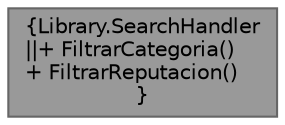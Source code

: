 digraph "Library.SearchHandler"
{
 // INTERACTIVE_SVG=YES
 // LATEX_PDF_SIZE
  bgcolor="transparent";
  edge [fontname=Helvetica,fontsize=10,labelfontname=Helvetica,labelfontsize=10];
  node [fontname=Helvetica,fontsize=10,shape=box,height=0.2,width=0.4];
  Node1 [label="{Library.SearchHandler\n||+ FiltrarCategoria()\l+ FiltrarReputacion()\l}",height=0.2,width=0.4,color="gray40", fillcolor="grey60", style="filled", fontcolor="black",tooltip=" "];
}
